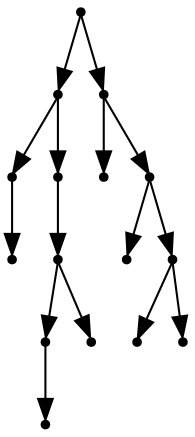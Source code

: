 digraph {
  15 [shape=point];
  7 [shape=point];
  1 [shape=point];
  0 [shape=point];
  6 [shape=point];
  5 [shape=point];
  3 [shape=point];
  2 [shape=point];
  4 [shape=point];
  14 [shape=point];
  8 [shape=point];
  13 [shape=point];
  9 [shape=point];
  12 [shape=point];
  10 [shape=point];
  11 [shape=point];
15 -> 7;
7 -> 1;
1 -> 0;
7 -> 6;
6 -> 5;
5 -> 3;
3 -> 2;
5 -> 4;
15 -> 14;
14 -> 8;
14 -> 13;
13 -> 9;
13 -> 12;
12 -> 10;
12 -> 11;
}
